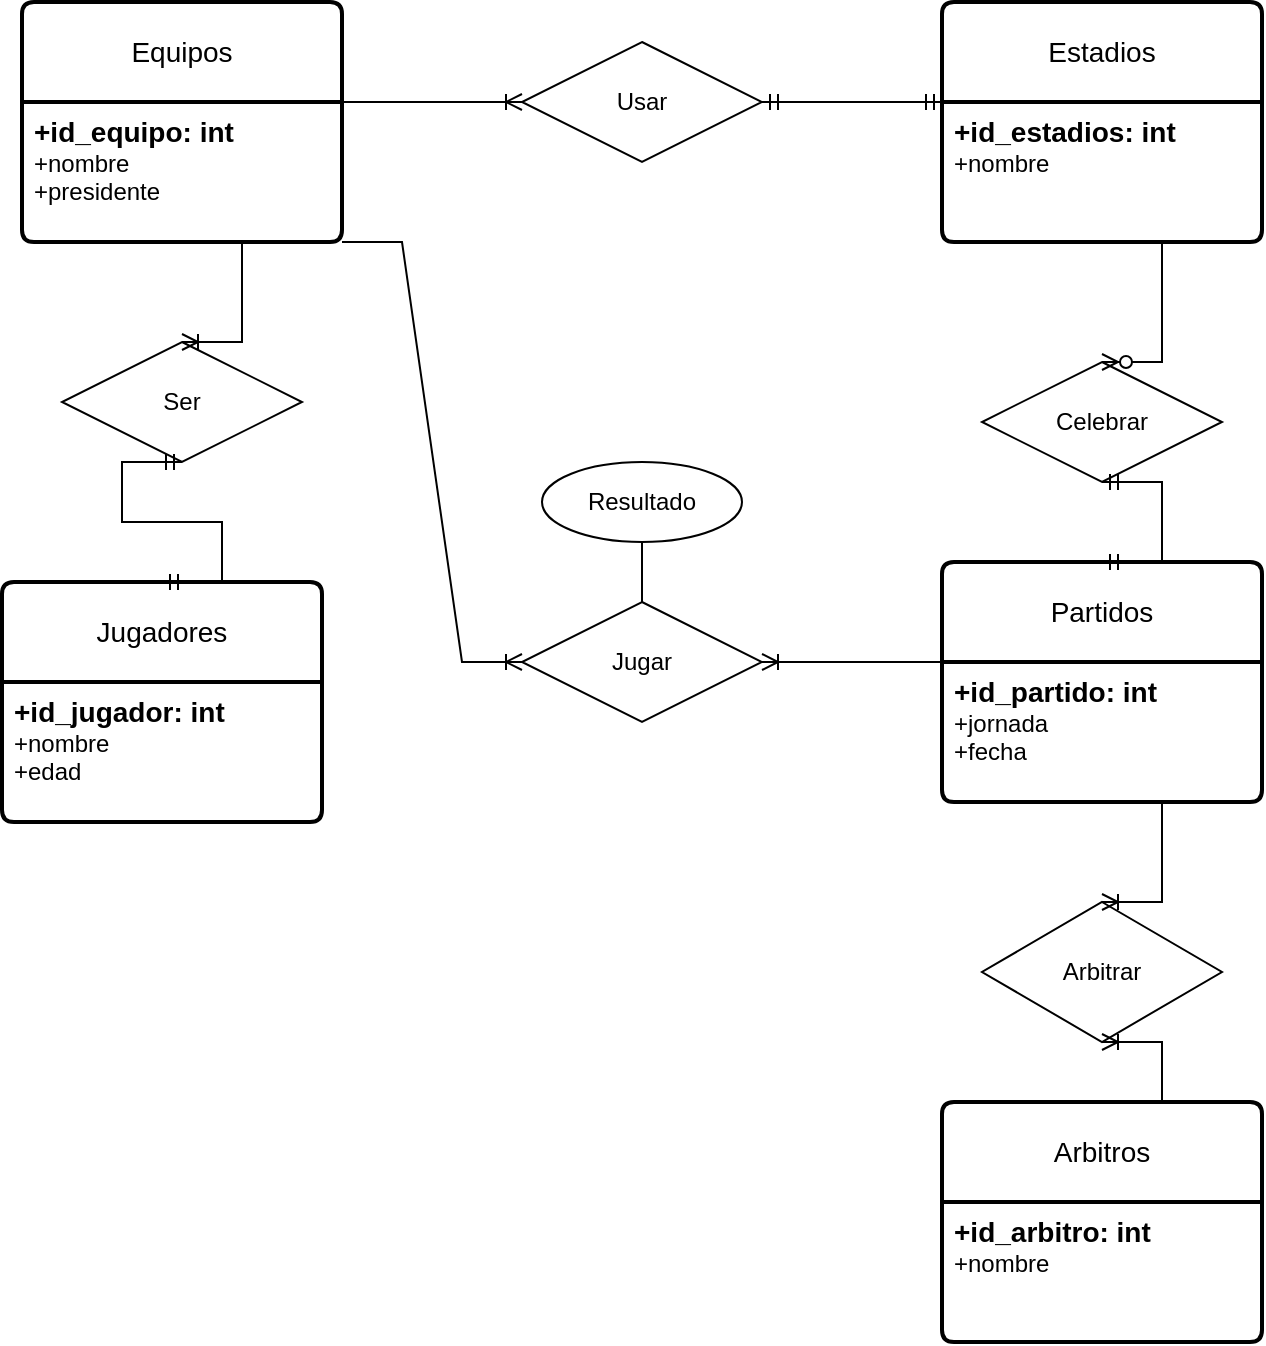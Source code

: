 <mxfile version="22.0.4" type="github">
  <diagram id="R2lEEEUBdFMjLlhIrx00" name="Page-1">
    <mxGraphModel dx="1843" dy="774" grid="1" gridSize="10" guides="1" tooltips="1" connect="1" arrows="1" fold="1" page="1" pageScale="1" pageWidth="850" pageHeight="1100" math="0" shadow="0" extFonts="Permanent Marker^https://fonts.googleapis.com/css?family=Permanent+Marker">
      <root>
        <mxCell id="0" />
        <mxCell id="1" parent="0" />
        <mxCell id="Z31dPtnMBRGQAZ9xcy2b-1" value="Jugadores" style="swimlane;childLayout=stackLayout;horizontal=1;startSize=50;horizontalStack=0;rounded=1;fontSize=14;fontStyle=0;strokeWidth=2;resizeParent=0;resizeLast=1;shadow=0;dashed=0;align=center;arcSize=4;whiteSpace=wrap;html=1;" vertex="1" parent="1">
          <mxGeometry x="100" y="340" width="160" height="120" as="geometry" />
        </mxCell>
        <mxCell id="Z31dPtnMBRGQAZ9xcy2b-2" value="&lt;font style=&quot;font-size: 14px;&quot;&gt;&lt;b&gt;+id_jugador: int&lt;/b&gt;&lt;/font&gt;&lt;br&gt;+nombre&lt;br&gt;+edad" style="align=left;strokeColor=none;fillColor=none;spacingLeft=4;fontSize=12;verticalAlign=top;resizable=0;rotatable=0;part=1;html=1;" vertex="1" parent="Z31dPtnMBRGQAZ9xcy2b-1">
          <mxGeometry y="50" width="160" height="70" as="geometry" />
        </mxCell>
        <mxCell id="Z31dPtnMBRGQAZ9xcy2b-3" value="Equipos" style="swimlane;childLayout=stackLayout;horizontal=1;startSize=50;horizontalStack=0;rounded=1;fontSize=14;fontStyle=0;strokeWidth=2;resizeParent=0;resizeLast=1;shadow=0;dashed=0;align=center;arcSize=4;whiteSpace=wrap;html=1;" vertex="1" parent="1">
          <mxGeometry x="110" y="50" width="160" height="120" as="geometry" />
        </mxCell>
        <mxCell id="Z31dPtnMBRGQAZ9xcy2b-4" value="&lt;font style=&quot;font-size: 14px;&quot;&gt;&lt;b&gt;+id_equipo: int&lt;/b&gt;&lt;/font&gt;&lt;br&gt;+nombre&lt;br&gt;+presidente" style="align=left;strokeColor=none;fillColor=none;spacingLeft=4;fontSize=12;verticalAlign=top;resizable=0;rotatable=0;part=1;html=1;" vertex="1" parent="Z31dPtnMBRGQAZ9xcy2b-3">
          <mxGeometry y="50" width="160" height="70" as="geometry" />
        </mxCell>
        <mxCell id="Z31dPtnMBRGQAZ9xcy2b-5" value="Estadios" style="swimlane;childLayout=stackLayout;horizontal=1;startSize=50;horizontalStack=0;rounded=1;fontSize=14;fontStyle=0;strokeWidth=2;resizeParent=0;resizeLast=1;shadow=0;dashed=0;align=center;arcSize=4;whiteSpace=wrap;html=1;" vertex="1" parent="1">
          <mxGeometry x="570" y="50" width="160" height="120" as="geometry" />
        </mxCell>
        <mxCell id="Z31dPtnMBRGQAZ9xcy2b-6" value="&lt;font style=&quot;font-size: 14px;&quot;&gt;&lt;b&gt;+id_estadios: int&lt;/b&gt;&lt;/font&gt;&lt;br&gt;+nombre" style="align=left;strokeColor=none;fillColor=none;spacingLeft=4;fontSize=12;verticalAlign=top;resizable=0;rotatable=0;part=1;html=1;" vertex="1" parent="Z31dPtnMBRGQAZ9xcy2b-5">
          <mxGeometry y="50" width="160" height="70" as="geometry" />
        </mxCell>
        <mxCell id="Z31dPtnMBRGQAZ9xcy2b-7" value="Arbitros" style="swimlane;childLayout=stackLayout;horizontal=1;startSize=50;horizontalStack=0;rounded=1;fontSize=14;fontStyle=0;strokeWidth=2;resizeParent=0;resizeLast=1;shadow=0;dashed=0;align=center;arcSize=4;whiteSpace=wrap;html=1;" vertex="1" parent="1">
          <mxGeometry x="570" y="600" width="160" height="120" as="geometry" />
        </mxCell>
        <mxCell id="Z31dPtnMBRGQAZ9xcy2b-8" value="&lt;font style=&quot;font-size: 14px;&quot;&gt;&lt;b&gt;+id_arbitro: int&lt;/b&gt;&lt;/font&gt;&lt;br&gt;+nombre" style="align=left;strokeColor=none;fillColor=none;spacingLeft=4;fontSize=12;verticalAlign=top;resizable=0;rotatable=0;part=1;html=1;" vertex="1" parent="Z31dPtnMBRGQAZ9xcy2b-7">
          <mxGeometry y="50" width="160" height="70" as="geometry" />
        </mxCell>
        <mxCell id="Z31dPtnMBRGQAZ9xcy2b-9" value="Partidos" style="swimlane;childLayout=stackLayout;horizontal=1;startSize=50;horizontalStack=0;rounded=1;fontSize=14;fontStyle=0;strokeWidth=2;resizeParent=0;resizeLast=1;shadow=0;dashed=0;align=center;arcSize=4;whiteSpace=wrap;html=1;" vertex="1" parent="1">
          <mxGeometry x="570" y="330" width="160" height="120" as="geometry" />
        </mxCell>
        <mxCell id="Z31dPtnMBRGQAZ9xcy2b-10" value="&lt;font style=&quot;font-size: 14px;&quot;&gt;&lt;b&gt;+id_partido: int&lt;/b&gt;&lt;/font&gt;&lt;br&gt;+jornada&lt;br&gt;+fecha" style="align=left;strokeColor=none;fillColor=none;spacingLeft=4;fontSize=12;verticalAlign=top;resizable=0;rotatable=0;part=1;html=1;" vertex="1" parent="Z31dPtnMBRGQAZ9xcy2b-9">
          <mxGeometry y="50" width="160" height="70" as="geometry" />
        </mxCell>
        <mxCell id="Z31dPtnMBRGQAZ9xcy2b-11" value="Ser" style="shape=rhombus;perimeter=rhombusPerimeter;whiteSpace=wrap;html=1;align=center;" vertex="1" parent="1">
          <mxGeometry x="130" y="220" width="120" height="60" as="geometry" />
        </mxCell>
        <mxCell id="Z31dPtnMBRGQAZ9xcy2b-16" value="" style="edgeStyle=entityRelationEdgeStyle;fontSize=12;html=1;endArrow=ERmandOne;startArrow=ERmandOne;rounded=0;exitX=0.5;exitY=0;exitDx=0;exitDy=0;entryX=0.5;entryY=1;entryDx=0;entryDy=0;" edge="1" parent="1" source="Z31dPtnMBRGQAZ9xcy2b-1" target="Z31dPtnMBRGQAZ9xcy2b-11">
          <mxGeometry width="100" height="100" relative="1" as="geometry">
            <mxPoint x="310" y="330" as="sourcePoint" />
            <mxPoint x="410" y="230" as="targetPoint" />
          </mxGeometry>
        </mxCell>
        <mxCell id="Z31dPtnMBRGQAZ9xcy2b-17" value="" style="edgeStyle=entityRelationEdgeStyle;fontSize=12;html=1;endArrow=ERoneToMany;rounded=0;exitX=0.5;exitY=1;exitDx=0;exitDy=0;entryX=0.5;entryY=0;entryDx=0;entryDy=0;" edge="1" parent="1" source="Z31dPtnMBRGQAZ9xcy2b-4" target="Z31dPtnMBRGQAZ9xcy2b-11">
          <mxGeometry width="100" height="100" relative="1" as="geometry">
            <mxPoint x="460" y="310" as="sourcePoint" />
            <mxPoint x="560" y="210" as="targetPoint" />
          </mxGeometry>
        </mxCell>
        <mxCell id="Z31dPtnMBRGQAZ9xcy2b-18" value="Usar" style="shape=rhombus;perimeter=rhombusPerimeter;whiteSpace=wrap;html=1;align=center;" vertex="1" parent="1">
          <mxGeometry x="360" y="70" width="120" height="60" as="geometry" />
        </mxCell>
        <mxCell id="Z31dPtnMBRGQAZ9xcy2b-19" value="" style="edgeStyle=entityRelationEdgeStyle;fontSize=12;html=1;endArrow=ERoneToMany;rounded=0;exitX=1;exitY=0;exitDx=0;exitDy=0;entryX=0;entryY=0.5;entryDx=0;entryDy=0;" edge="1" parent="1" source="Z31dPtnMBRGQAZ9xcy2b-4" target="Z31dPtnMBRGQAZ9xcy2b-18">
          <mxGeometry width="100" height="100" relative="1" as="geometry">
            <mxPoint x="425" y="270" as="sourcePoint" />
            <mxPoint x="525" y="170" as="targetPoint" />
          </mxGeometry>
        </mxCell>
        <mxCell id="Z31dPtnMBRGQAZ9xcy2b-20" value="" style="edgeStyle=entityRelationEdgeStyle;fontSize=12;html=1;endArrow=ERmandOne;startArrow=ERmandOne;rounded=0;exitX=1;exitY=0.5;exitDx=0;exitDy=0;entryX=0;entryY=0;entryDx=0;entryDy=0;" edge="1" parent="1" source="Z31dPtnMBRGQAZ9xcy2b-18" target="Z31dPtnMBRGQAZ9xcy2b-6">
          <mxGeometry width="100" height="100" relative="1" as="geometry">
            <mxPoint x="510" y="260" as="sourcePoint" />
            <mxPoint x="610" y="160" as="targetPoint" />
          </mxGeometry>
        </mxCell>
        <mxCell id="Z31dPtnMBRGQAZ9xcy2b-21" value="Jugar" style="shape=rhombus;perimeter=rhombusPerimeter;whiteSpace=wrap;html=1;align=center;" vertex="1" parent="1">
          <mxGeometry x="360" y="350" width="120" height="60" as="geometry" />
        </mxCell>
        <mxCell id="Z31dPtnMBRGQAZ9xcy2b-22" value="" style="edgeStyle=entityRelationEdgeStyle;fontSize=12;html=1;endArrow=ERoneToMany;rounded=0;exitX=1;exitY=1;exitDx=0;exitDy=0;entryX=0;entryY=0.5;entryDx=0;entryDy=0;" edge="1" parent="1" source="Z31dPtnMBRGQAZ9xcy2b-4" target="Z31dPtnMBRGQAZ9xcy2b-21">
          <mxGeometry width="100" height="100" relative="1" as="geometry">
            <mxPoint x="390" y="380" as="sourcePoint" />
            <mxPoint x="490" y="280" as="targetPoint" />
          </mxGeometry>
        </mxCell>
        <mxCell id="Z31dPtnMBRGQAZ9xcy2b-23" value="" style="edgeStyle=entityRelationEdgeStyle;fontSize=12;html=1;endArrow=ERoneToMany;rounded=0;exitX=0;exitY=0;exitDx=0;exitDy=0;entryX=1;entryY=0.5;entryDx=0;entryDy=0;" edge="1" parent="1" source="Z31dPtnMBRGQAZ9xcy2b-10" target="Z31dPtnMBRGQAZ9xcy2b-21">
          <mxGeometry width="100" height="100" relative="1" as="geometry">
            <mxPoint x="520" y="340" as="sourcePoint" />
            <mxPoint x="620" y="240" as="targetPoint" />
          </mxGeometry>
        </mxCell>
        <mxCell id="Z31dPtnMBRGQAZ9xcy2b-24" value="Celebrar" style="shape=rhombus;perimeter=rhombusPerimeter;whiteSpace=wrap;html=1;align=center;" vertex="1" parent="1">
          <mxGeometry x="590" y="230" width="120" height="60" as="geometry" />
        </mxCell>
        <mxCell id="Z31dPtnMBRGQAZ9xcy2b-25" value="" style="edgeStyle=entityRelationEdgeStyle;fontSize=12;html=1;endArrow=ERmandOne;startArrow=ERmandOne;rounded=0;exitX=0.5;exitY=0;exitDx=0;exitDy=0;entryX=0.5;entryY=1;entryDx=0;entryDy=0;" edge="1" parent="1" source="Z31dPtnMBRGQAZ9xcy2b-9" target="Z31dPtnMBRGQAZ9xcy2b-24">
          <mxGeometry width="100" height="100" relative="1" as="geometry">
            <mxPoint x="520" y="340" as="sourcePoint" />
            <mxPoint x="620" y="240" as="targetPoint" />
          </mxGeometry>
        </mxCell>
        <mxCell id="Z31dPtnMBRGQAZ9xcy2b-26" value="" style="edgeStyle=entityRelationEdgeStyle;fontSize=12;html=1;endArrow=ERzeroToMany;endFill=1;rounded=0;exitX=0.5;exitY=1;exitDx=0;exitDy=0;entryX=0.5;entryY=0;entryDx=0;entryDy=0;" edge="1" parent="1" source="Z31dPtnMBRGQAZ9xcy2b-6" target="Z31dPtnMBRGQAZ9xcy2b-24">
          <mxGeometry width="100" height="100" relative="1" as="geometry">
            <mxPoint x="520" y="340" as="sourcePoint" />
            <mxPoint x="620" y="240" as="targetPoint" />
          </mxGeometry>
        </mxCell>
        <mxCell id="Z31dPtnMBRGQAZ9xcy2b-27" value="Arbitrar" style="shape=rhombus;perimeter=rhombusPerimeter;whiteSpace=wrap;html=1;align=center;" vertex="1" parent="1">
          <mxGeometry x="590" y="500" width="120" height="70" as="geometry" />
        </mxCell>
        <mxCell id="Z31dPtnMBRGQAZ9xcy2b-29" value="Resultado" style="ellipse;whiteSpace=wrap;html=1;align=center;" vertex="1" parent="1">
          <mxGeometry x="370" y="280" width="100" height="40" as="geometry" />
        </mxCell>
        <mxCell id="Z31dPtnMBRGQAZ9xcy2b-35" value="" style="endArrow=none;html=1;rounded=0;exitX=0.5;exitY=1;exitDx=0;exitDy=0;entryX=0.5;entryY=0;entryDx=0;entryDy=0;" edge="1" parent="1" source="Z31dPtnMBRGQAZ9xcy2b-29" target="Z31dPtnMBRGQAZ9xcy2b-21">
          <mxGeometry relative="1" as="geometry">
            <mxPoint x="490" y="440" as="sourcePoint" />
            <mxPoint x="650" y="440" as="targetPoint" />
          </mxGeometry>
        </mxCell>
        <mxCell id="Z31dPtnMBRGQAZ9xcy2b-36" value="" style="edgeStyle=entityRelationEdgeStyle;fontSize=12;html=1;endArrow=ERoneToMany;rounded=0;entryX=0.5;entryY=0;entryDx=0;entryDy=0;exitX=0.5;exitY=1;exitDx=0;exitDy=0;" edge="1" parent="1" source="Z31dPtnMBRGQAZ9xcy2b-10" target="Z31dPtnMBRGQAZ9xcy2b-27">
          <mxGeometry width="100" height="100" relative="1" as="geometry">
            <mxPoint x="480" y="600" as="sourcePoint" />
            <mxPoint x="580" y="500" as="targetPoint" />
          </mxGeometry>
        </mxCell>
        <mxCell id="Z31dPtnMBRGQAZ9xcy2b-37" value="" style="edgeStyle=entityRelationEdgeStyle;fontSize=12;html=1;endArrow=ERoneToMany;rounded=0;entryX=0.5;entryY=1;entryDx=0;entryDy=0;exitX=0.5;exitY=0;exitDx=0;exitDy=0;" edge="1" parent="1" source="Z31dPtnMBRGQAZ9xcy2b-7" target="Z31dPtnMBRGQAZ9xcy2b-27">
          <mxGeometry width="100" height="100" relative="1" as="geometry">
            <mxPoint x="470" y="560" as="sourcePoint" />
            <mxPoint x="470" y="610" as="targetPoint" />
          </mxGeometry>
        </mxCell>
      </root>
    </mxGraphModel>
  </diagram>
</mxfile>
